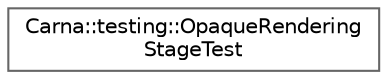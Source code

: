 digraph "Graphical Class Hierarchy"
{
 // LATEX_PDF_SIZE
  bgcolor="transparent";
  edge [fontname=Helvetica,fontsize=10,labelfontname=Helvetica,labelfontsize=10];
  node [fontname=Helvetica,fontsize=10,shape=box,height=0.2,width=0.4];
  rankdir="LR";
  Node0 [id="Node000000",label="Carna::testing::OpaqueRendering\lStageTest",height=0.2,width=0.4,color="grey40", fillcolor="white", style="filled",URL="$classCarna_1_1testing_1_1OpaqueRenderingStageTest.html",tooltip="Module-tests of the Carna::presets::OpaqueRenderingStage class."];
}
